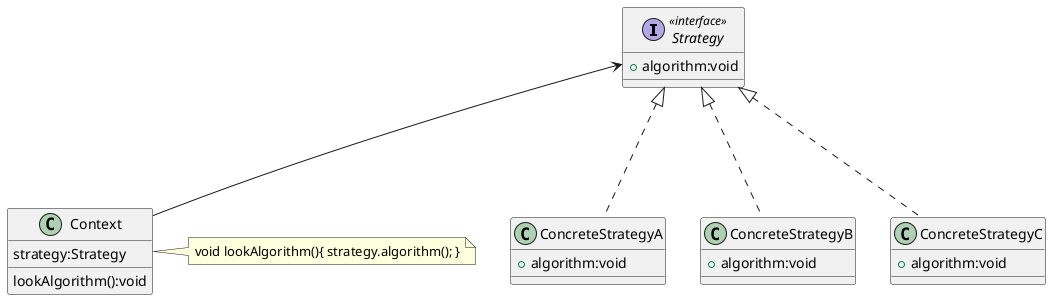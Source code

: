 @startuml

interface Strategy <<interface>>{
+algorithm:void
}

class ConcreteStrategyA {
+algorithm:void
}

class ConcreteStrategyB {
+algorithm:void
}

class ConcreteStrategyC {
+algorithm:void
}

Strategy <|... ConcreteStrategyA
Strategy <|... ConcreteStrategyB
Strategy <|... ConcreteStrategyC

class Context{
strategy:Strategy
lookAlgorithm():void
}

Strategy <--- Context
note "void lookAlgorithm(){ strategy.algorithm(); }" as N2
Context . N2
@enduml